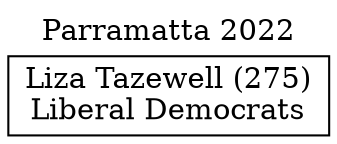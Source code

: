 // House preference flow
digraph "Liza Tazewell (275)_Parramatta_2022" {
	graph [label="Parramatta 2022" labelloc=t mclimit=10]
	node [shape=box]
	"Liza Tazewell (275)" [label="Liza Tazewell (275)
Liberal Democrats"]
}
